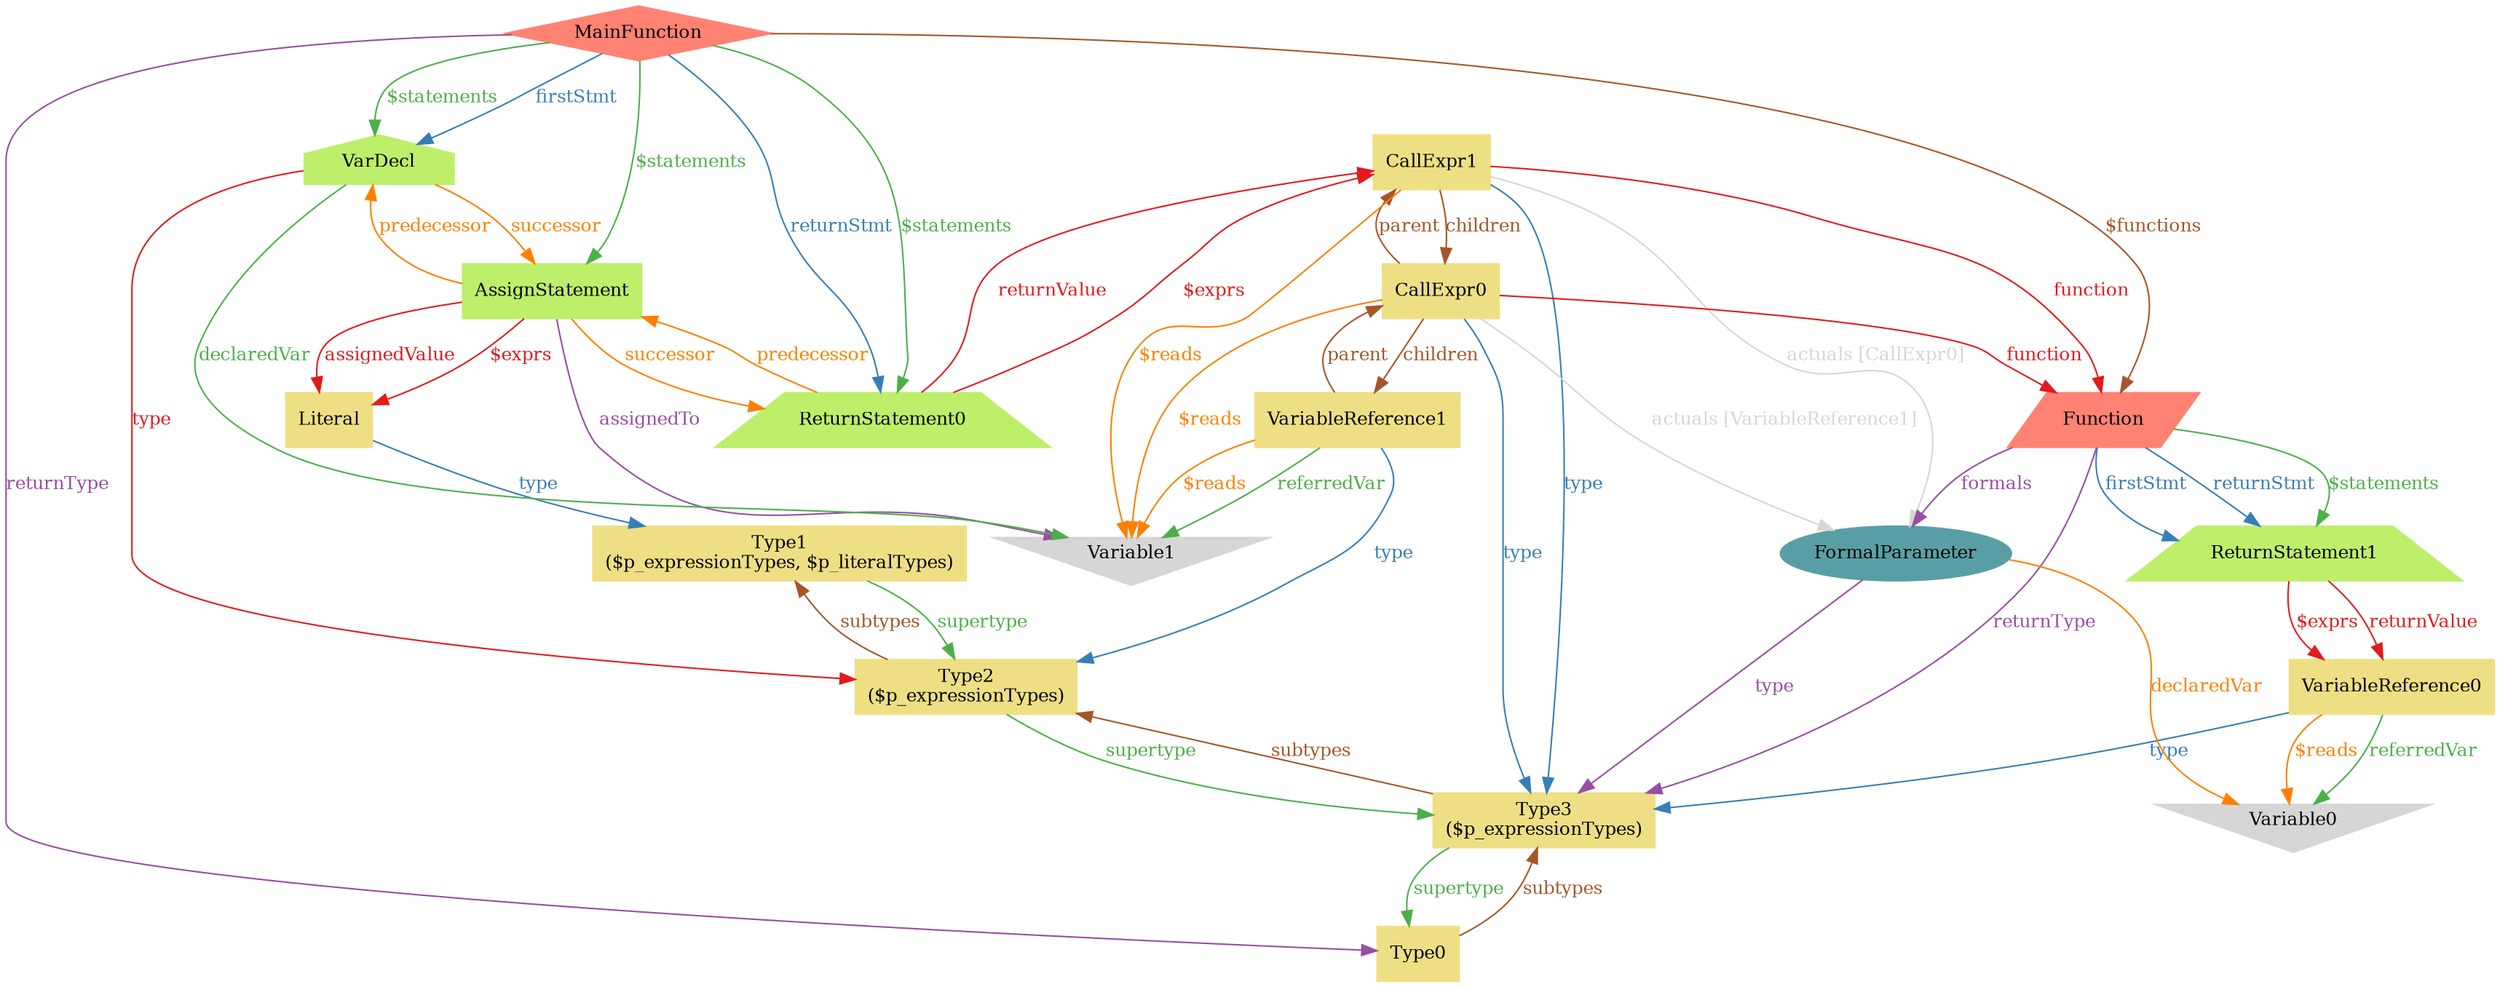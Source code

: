 digraph "graph" {
graph [fontsize=12]
node [fontsize=12]
edge [fontsize=12]
rankdir=TB;
"N8" -> "N7" [uuid = "<AssignStatement, Literal>", color = "#e41a1c", fontcolor = "#e41a1c", style = "solid", label = "$exprs", dir = "forward", weight = "1"]
"N16" -> "N2" [uuid = "<ReturnStatement0, CallExpr1>", color = "#e41a1c", fontcolor = "#e41a1c", style = "solid", label = "$exprs", dir = "back", weight = "1"]
"N12" -> "N11" [uuid = "<ReturnStatement1, VariableReference0>", color = "#e41a1c", fontcolor = "#e41a1c", style = "solid", label = "$exprs", dir = "forward", weight = "1"]
"N17" -> "N14" [uuid = "<MainFunction, Function>", color = "#a65628", fontcolor = "#a65628", style = "solid", label = "$functions", dir = "forward", weight = "1"]
"N15" -> "N1" [uuid = "<CallExpr0, Variable1>", color = "#ff7f00", fontcolor = "#ff7f00", style = "solid", label = "$reads", dir = "forward", weight = "1"]
"N16" -> "N1" [uuid = "<CallExpr1, Variable1>", color = "#ff7f00", fontcolor = "#ff7f00", style = "solid", label = "$reads", dir = "forward", weight = "1"]
"N11" -> "N0" [uuid = "<VariableReference0, Variable0>", color = "#ff7f00", fontcolor = "#ff7f00", style = "solid", label = "$reads", dir = "forward", weight = "1"]
"N10" -> "N1" [uuid = "<VariableReference1, Variable1>", color = "#ff7f00", fontcolor = "#ff7f00", style = "solid", label = "$reads", dir = "forward", weight = "1"]
"N14" -> "N12" [uuid = "<Function, ReturnStatement1>", color = "#4daf4a", fontcolor = "#4daf4a", style = "solid", label = "$statements", dir = "forward", weight = "1"]
"N17" -> "N8" [uuid = "<MainFunction, AssignStatement>", color = "#4daf4a", fontcolor = "#4daf4a", style = "solid", label = "$statements", dir = "forward", weight = "1"]
"N17" -> "N2" [uuid = "<MainFunction, ReturnStatement0>", color = "#4daf4a", fontcolor = "#4daf4a", style = "solid", label = "$statements", dir = "forward", weight = "1"]
"N17" -> "N9" [uuid = "<MainFunction, VarDecl>", color = "#4daf4a", fontcolor = "#4daf4a", style = "solid", label = "$statements", dir = "forward", weight = "1"]
"N15" -> "N13" [uuid = "<CallExpr0, VariableReference1, FormalParameter>", color = "#d6d6d6", fontcolor = "#d6d6d6", style = "solid", label = "actuals [VariableReference1]", dir = "forward", weight = "1"]
"N16" -> "N13" [uuid = "<CallExpr1, CallExpr0, FormalParameter>", color = "#d6d6d6", fontcolor = "#d6d6d6", style = "solid", label = "actuals [CallExpr0]", dir = "forward", weight = "1"]
"N8" -> "N1" [uuid = "<AssignStatement, Variable1>", color = "#984ea3", fontcolor = "#984ea3", style = "solid", label = "assignedTo", dir = "forward", weight = "1"]
"N8" -> "N7" [uuid = "<AssignStatement, Literal>", color = "#e41a1c", fontcolor = "#e41a1c", style = "solid", label = "assignedValue", dir = "forward", weight = "1"]
"N15" -> "N10" [uuid = "<CallExpr0, VariableReference1>", color = "#a65628", fontcolor = "#a65628", style = "solid", label = "children", dir = "forward", weight = "1"]
"N16" -> "N15" [uuid = "<CallExpr1, CallExpr0>", color = "#a65628", fontcolor = "#a65628", style = "solid", label = "children", dir = "forward", weight = "1"]
"N13" -> "N0" [uuid = "<FormalParameter, Variable0>", color = "#ff7f00", fontcolor = "#ff7f00", style = "solid", label = "declaredVar", dir = "forward", weight = "1"]
"N9" -> "N1" [uuid = "<VarDecl, Variable1>", color = "#4daf4a", fontcolor = "#4daf4a", style = "solid", label = "declaredVar", dir = "forward", weight = "1"]
"N14" -> "N12" [uuid = "<Function, ReturnStatement1>", color = "#377eb8", fontcolor = "#377eb8", style = "solid", label = "firstStmt", dir = "forward", weight = "1"]
"N17" -> "N9" [uuid = "<MainFunction, VarDecl>", color = "#377eb8", fontcolor = "#377eb8", style = "solid", label = "firstStmt", dir = "forward", weight = "1"]
"N14" -> "N13" [uuid = "<Function, FormalParameter>", color = "#984ea3", fontcolor = "#984ea3", style = "solid", label = "formals", dir = "forward", weight = "1"]
"N15" -> "N14" [uuid = "<CallExpr0, Function>", color = "#e41a1c", fontcolor = "#e41a1c", style = "solid", label = "function", dir = "forward", weight = "1"]
"N16" -> "N14" [uuid = "<CallExpr1, Function>", color = "#e41a1c", fontcolor = "#e41a1c", style = "solid", label = "function", dir = "forward", weight = "1"]
"N16" -> "N15" [uuid = "<CallExpr0, CallExpr1>", color = "#a65628", fontcolor = "#a65628", style = "solid", label = "parent", dir = "back", weight = "1"]
"N15" -> "N10" [uuid = "<VariableReference1, CallExpr0>", color = "#a65628", fontcolor = "#a65628", style = "solid", label = "parent", dir = "back", weight = "1"]
"N9" -> "N8" [uuid = "<AssignStatement, VarDecl>", color = "#ff7f00", fontcolor = "#ff7f00", style = "solid", label = "predecessor", dir = "back", weight = "1"]
"N8" -> "N2" [uuid = "<ReturnStatement0, AssignStatement>", color = "#ff7f00", fontcolor = "#ff7f00", style = "solid", label = "predecessor", dir = "back", weight = "1"]
"N11" -> "N0" [uuid = "<VariableReference0, Variable0>", color = "#4daf4a", fontcolor = "#4daf4a", style = "solid", label = "referredVar", dir = "forward", weight = "1"]
"N10" -> "N1" [uuid = "<VariableReference1, Variable1>", color = "#4daf4a", fontcolor = "#4daf4a", style = "solid", label = "referredVar", dir = "forward", weight = "1"]
"N14" -> "N12" [uuid = "<Function, ReturnStatement1>", color = "#377eb8", fontcolor = "#377eb8", style = "solid", label = "returnStmt", dir = "forward", weight = "1"]
"N17" -> "N2" [uuid = "<MainFunction, ReturnStatement0>", color = "#377eb8", fontcolor = "#377eb8", style = "solid", label = "returnStmt", dir = "forward", weight = "1"]
"N14" -> "N4" [uuid = "<Function, Type3>", color = "#984ea3", fontcolor = "#984ea3", style = "solid", label = "returnType", dir = "forward", weight = "1"]
"N17" -> "N3" [uuid = "<MainFunction, Type0>", color = "#984ea3", fontcolor = "#984ea3", style = "solid", label = "returnType", dir = "forward", weight = "1"]
"N16" -> "N2" [uuid = "<ReturnStatement0, CallExpr1>", color = "#e41a1c", fontcolor = "#e41a1c", style = "solid", label = "returnValue", dir = "back", weight = "1"]
"N12" -> "N11" [uuid = "<ReturnStatement1, VariableReference0>", color = "#e41a1c", fontcolor = "#e41a1c", style = "solid", label = "returnValue", dir = "forward", weight = "1"]
"N4" -> "N3" [uuid = "<Type0, Type3>", color = "#a65628", fontcolor = "#a65628", style = "solid", label = "subtypes", dir = "back", weight = "1"]
"N6" -> "N5" [uuid = "<Type2, Type1>", color = "#a65628", fontcolor = "#a65628", style = "solid", label = "subtypes", dir = "back", weight = "1"]
"N5" -> "N4" [uuid = "<Type3, Type2>", color = "#a65628", fontcolor = "#a65628", style = "solid", label = "subtypes", dir = "back", weight = "1"]
"N8" -> "N2" [uuid = "<AssignStatement, ReturnStatement0>", color = "#ff7f00", fontcolor = "#ff7f00", style = "solid", label = "successor", dir = "forward", weight = "1"]
"N9" -> "N8" [uuid = "<VarDecl, AssignStatement>", color = "#ff7f00", fontcolor = "#ff7f00", style = "solid", label = "successor", dir = "forward", weight = "1"]
"N6" -> "N5" [uuid = "<Type1, Type2>", color = "#4daf4a", fontcolor = "#4daf4a", style = "solid", label = "supertype", dir = "forward", weight = "1"]
"N5" -> "N4" [uuid = "<Type2, Type3>", color = "#4daf4a", fontcolor = "#4daf4a", style = "solid", label = "supertype", dir = "forward", weight = "1"]
"N4" -> "N3" [uuid = "<Type3, Type0>", color = "#4daf4a", fontcolor = "#4daf4a", style = "solid", label = "supertype", dir = "forward", weight = "1"]
"N15" -> "N4" [uuid = "<CallExpr0, Type3>", color = "#377eb8", fontcolor = "#377eb8", style = "solid", label = "type", dir = "forward", weight = "1"]
"N16" -> "N4" [uuid = "<CallExpr1, Type3>", color = "#377eb8", fontcolor = "#377eb8", style = "solid", label = "type", dir = "forward", weight = "1"]
"N7" -> "N6" [uuid = "<Literal, Type1>", color = "#377eb8", fontcolor = "#377eb8", style = "solid", label = "type", dir = "forward", weight = "1"]
"N11" -> "N4" [uuid = "<VariableReference0, Type3>", color = "#377eb8", fontcolor = "#377eb8", style = "solid", label = "type", dir = "forward", weight = "1"]
"N10" -> "N5" [uuid = "<VariableReference1, Type2>", color = "#377eb8", fontcolor = "#377eb8", style = "solid", label = "type", dir = "forward", weight = "1"]
"N13" -> "N4" [uuid = "<FormalParameter, Type3>", color = "#984ea3", fontcolor = "#984ea3", style = "solid", label = "type", dir = "forward", weight = "1"]
"N9" -> "N5" [uuid = "<VarDecl, Type2>", color = "#e41a1c", fontcolor = "#e41a1c", style = "solid", label = "type", dir = "forward", weight = "1"]
"N0" [uuid="Variable0", label="Variable0", color="#d6d6d6", fontcolor = "#000000", shape = "invtriangle", style = "filled, solid"]
"N1" [uuid="Variable1", label="Variable1", color="#d6d6d6", fontcolor = "#000000", shape = "invtriangle", style = "filled, solid"]
"N2" [uuid="ReturnStatement0", label="ReturnStatement0", color="#bdef6b", fontcolor = "#000000", shape = "trapezium", style = "filled, solid"]
"N3" [uuid="Type0", label="Type0", color="#efdf84", fontcolor = "#000000", shape = "box", style = "filled, solid"]
"N4" [uuid="Type3", label="Type3\n($p_expressionTypes)", color="#efdf84", fontcolor = "#000000", shape = "box", style = "filled, solid"]
"N5" [uuid="Type2", label="Type2\n($p_expressionTypes)", color="#efdf84", fontcolor = "#000000", shape = "box", style = "filled, solid"]
"N6" [uuid="Type1", label="Type1\n($p_expressionTypes, $p_literalTypes)", color="#efdf84", fontcolor = "#000000", shape = "box", style = "filled, solid"]
"N7" [uuid="Literal", label="Literal", color="#efdf84", fontcolor = "#000000", shape = "box", style = "filled, solid"]
"N8" [uuid="AssignStatement", label="AssignStatement", color="#bdef6b", fontcolor = "#000000", shape = "box", style = "filled, solid"]
"N9" [uuid="VarDecl", label="VarDecl", color="#bdef6b", fontcolor = "#000000", shape = "house", style = "filled, solid"]
"N10" [uuid="VariableReference1", label="VariableReference1", color="#efdf84", fontcolor = "#000000", shape = "box", style = "filled, solid"]
"N11" [uuid="VariableReference0", label="VariableReference0", color="#efdf84", fontcolor = "#000000", shape = "box", style = "filled, solid"]
"N12" [uuid="ReturnStatement1", label="ReturnStatement1", color="#bdef6b", fontcolor = "#000000", shape = "trapezium", style = "filled, solid"]
"N13" [uuid="FormalParameter", label="FormalParameter", color="#5a9ea5", fontcolor = "#000000", shape = "ellipse", style = "filled, solid"]
"N14" [uuid="Function", label="Function", color="#ff8273", fontcolor = "#000000", shape = "parallelogram", style = "filled, solid"]
"N15" [uuid="CallExpr0", label="CallExpr0", color="#efdf84", fontcolor = "#000000", shape = "box", style = "filled, solid"]
"N16" [uuid="CallExpr1", label="CallExpr1", color="#efdf84", fontcolor = "#000000", shape = "box", style = "filled, solid"]
"N17" [uuid="MainFunction", label="MainFunction", color="#ff8273", fontcolor = "#000000", shape = "diamond", style = "filled, solid"]
}
